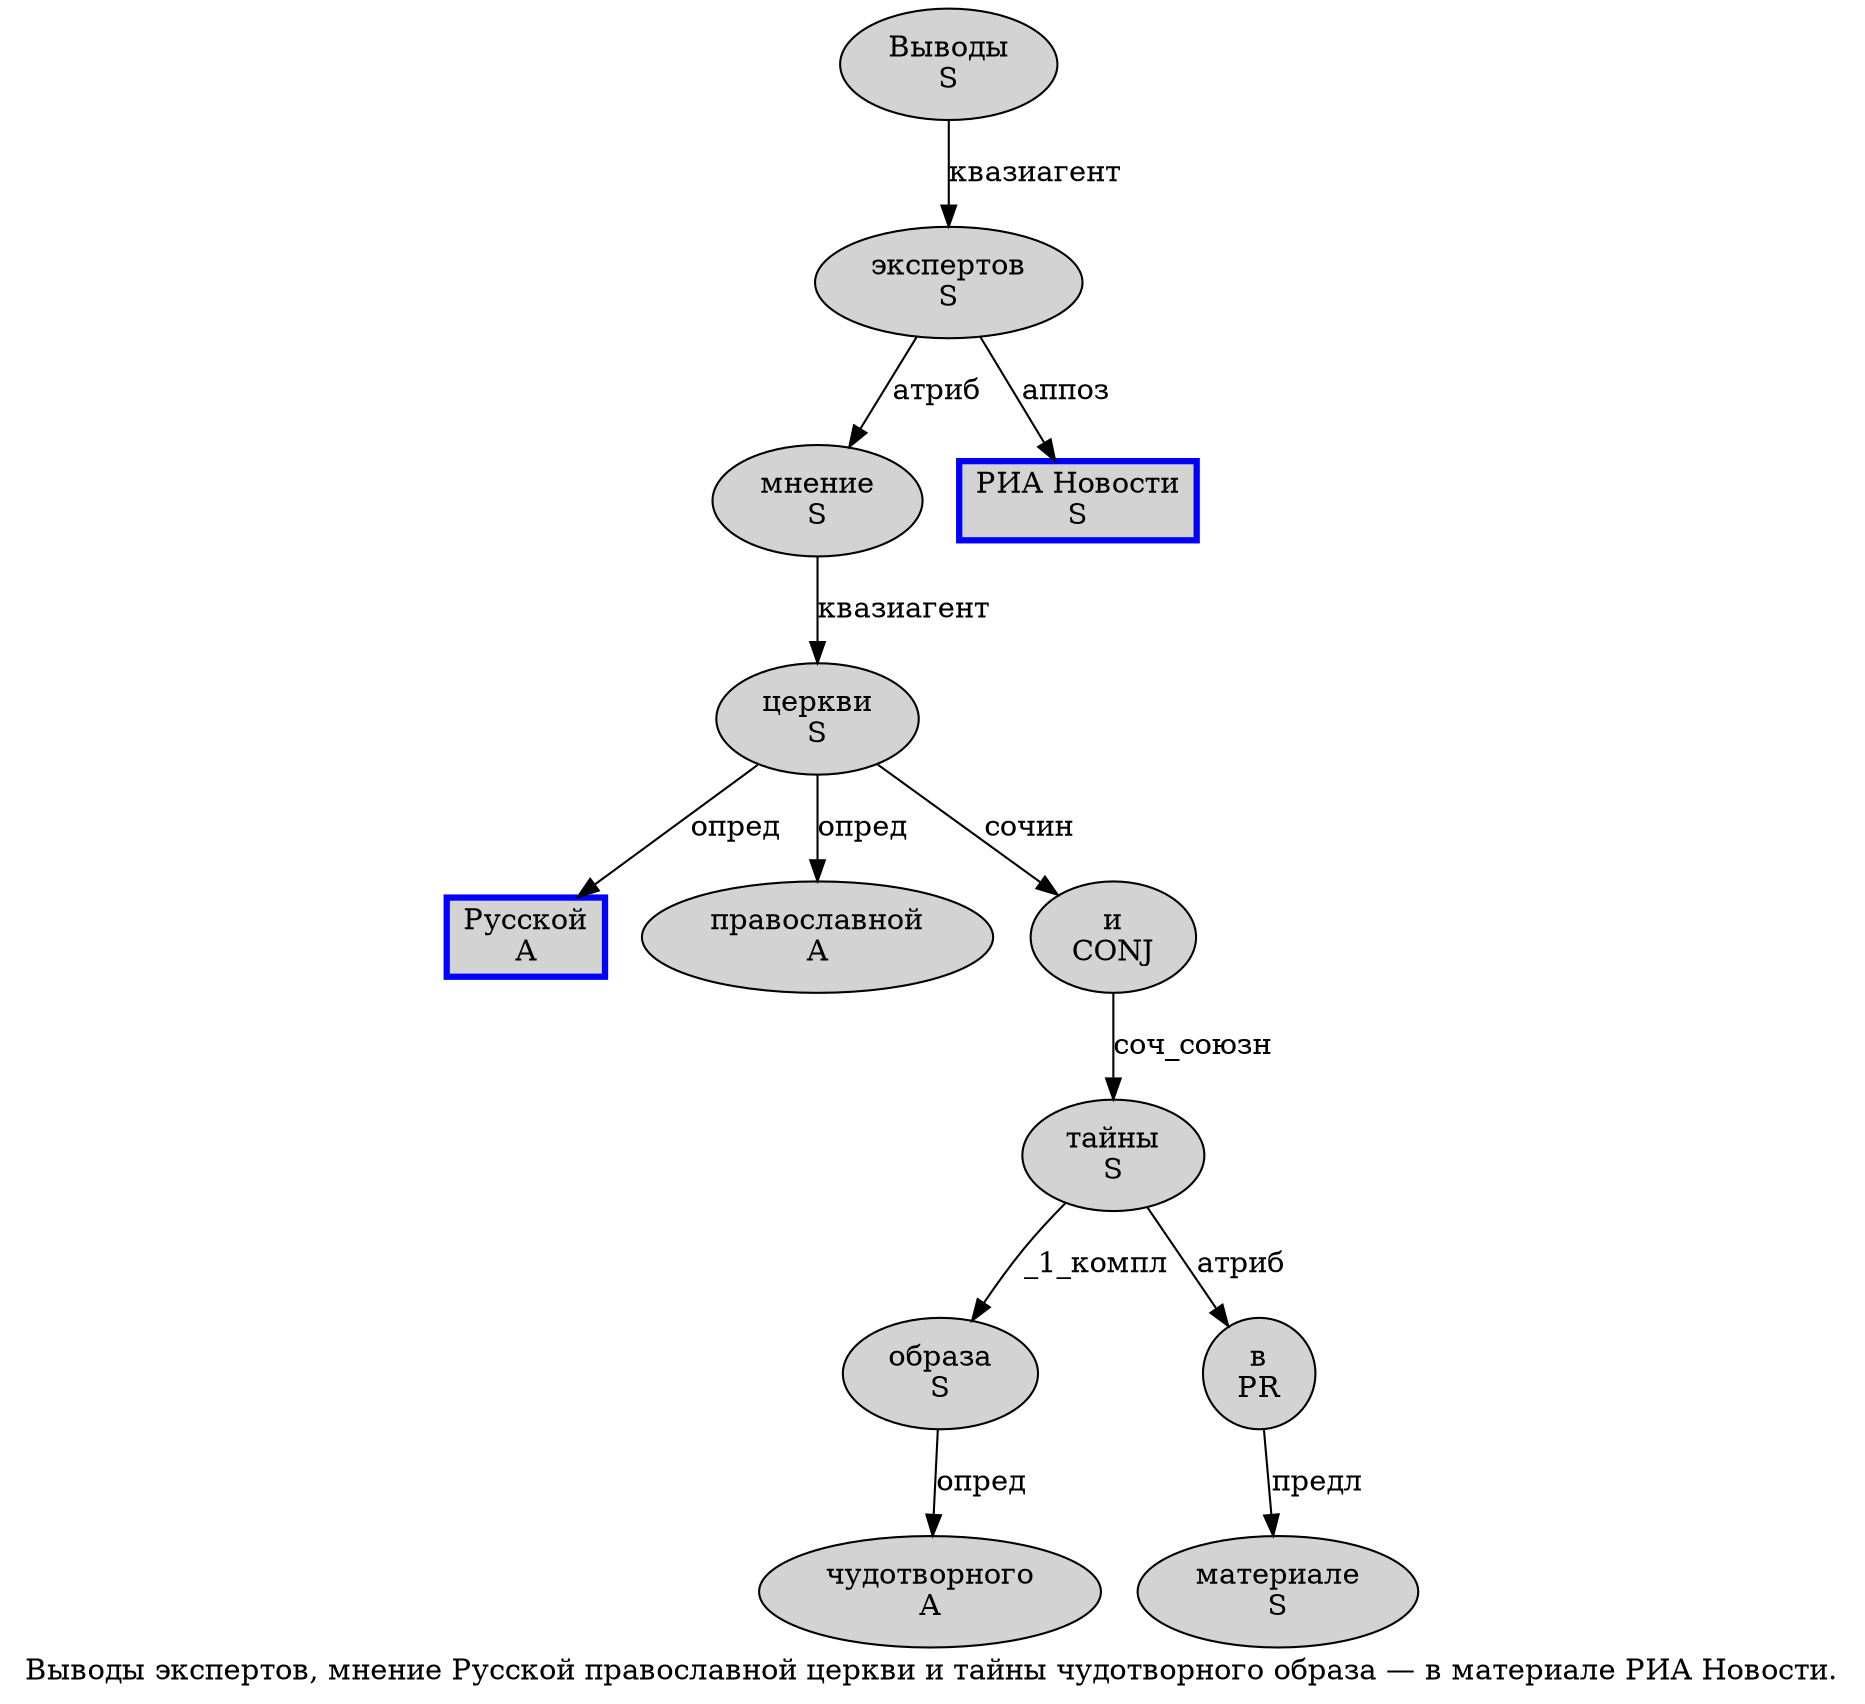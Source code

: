 digraph SENTENCE_922 {
	graph [label="Выводы экспертов, мнение Русской православной церкви и тайны чудотворного образа — в материале РИА Новости."]
	node [style=filled]
		0 [label="Выводы
S" color="" fillcolor=lightgray penwidth=1 shape=ellipse]
		1 [label="экспертов
S" color="" fillcolor=lightgray penwidth=1 shape=ellipse]
		3 [label="мнение
S" color="" fillcolor=lightgray penwidth=1 shape=ellipse]
		4 [label="Русской
A" color=blue fillcolor=lightgray penwidth=3 shape=box]
		5 [label="православной
A" color="" fillcolor=lightgray penwidth=1 shape=ellipse]
		6 [label="церкви
S" color="" fillcolor=lightgray penwidth=1 shape=ellipse]
		7 [label="и
CONJ" color="" fillcolor=lightgray penwidth=1 shape=ellipse]
		8 [label="тайны
S" color="" fillcolor=lightgray penwidth=1 shape=ellipse]
		9 [label="чудотворного
A" color="" fillcolor=lightgray penwidth=1 shape=ellipse]
		10 [label="образа
S" color="" fillcolor=lightgray penwidth=1 shape=ellipse]
		12 [label="в
PR" color="" fillcolor=lightgray penwidth=1 shape=ellipse]
		13 [label="материале
S" color="" fillcolor=lightgray penwidth=1 shape=ellipse]
		14 [label="РИА Новости
S" color=blue fillcolor=lightgray penwidth=3 shape=box]
			6 -> 4 [label="опред"]
			6 -> 5 [label="опред"]
			6 -> 7 [label="сочин"]
			7 -> 8 [label="соч_союзн"]
			8 -> 10 [label="_1_компл"]
			8 -> 12 [label="атриб"]
			3 -> 6 [label="квазиагент"]
			12 -> 13 [label="предл"]
			1 -> 3 [label="атриб"]
			1 -> 14 [label="аппоз"]
			10 -> 9 [label="опред"]
			0 -> 1 [label="квазиагент"]
}